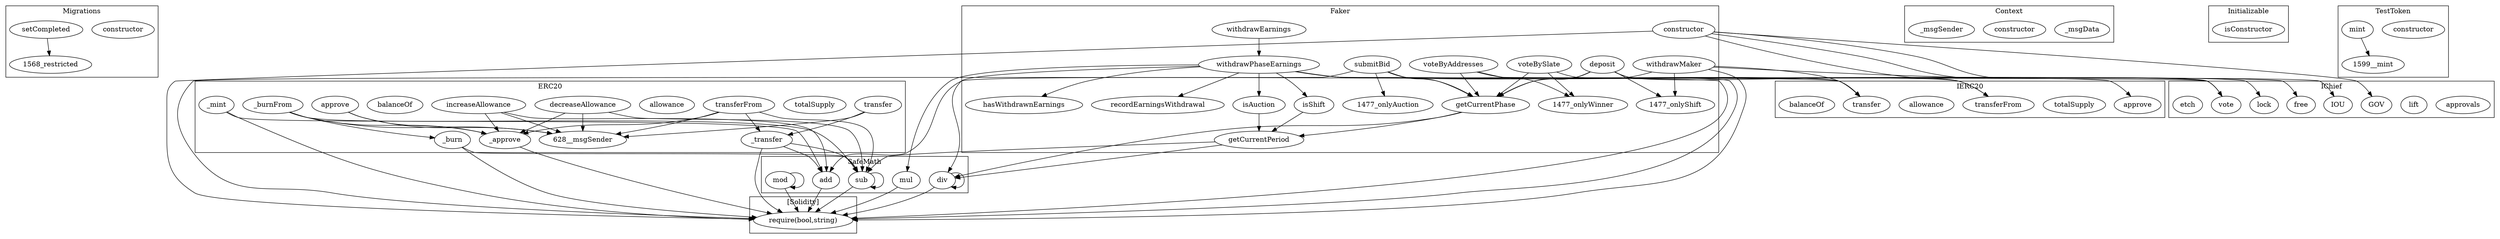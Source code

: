 strict digraph {
subgraph cluster_1568_Migrations {
label = "Migrations"
"1568_constructor" [label="constructor"]
"1568_setCompleted" [label="setCompleted"]
"1568_setCompleted" -> "1568_restricted"
}subgraph cluster_1477_Faker {
label = "Faker"
"1477_getCurrentPeriod" [label="getCurrentPeriod"]
"1477_submitBid" [label="submitBid"]
"1477_withdrawMaker" [label="withdrawMaker"]
"1477_deposit" [label="deposit"]
"1477_isAuction" [label="isAuction"]
"1477_hasWithdrawnEarnings" [label="hasWithdrawnEarnings"]
"1477_isShift" [label="isShift"]
"1477_voteByAddresses" [label="voteByAddresses"]
"1477_withdrawPhaseEarnings" [label="withdrawPhaseEarnings"]
"1477_recordEarningsWithdrawal" [label="recordEarningsWithdrawal"]
"1477_voteBySlate" [label="voteBySlate"]
"1477_getCurrentPhase" [label="getCurrentPhase"]
"1477_withdrawEarnings" [label="withdrawEarnings"]
"1477_constructor" [label="constructor"]
"1477_withdrawEarnings" -> "1477_withdrawPhaseEarnings"
"1477_withdrawMaker" -> "1477_getCurrentPhase"
"1477_isShift" -> "1477_getCurrentPeriod"
"1477_submitBid" -> "1477_getCurrentPhase"
"1477_withdrawPhaseEarnings" -> "1477_isAuction"
"1477_voteByAddresses" -> "1477_onlyWinner"
"1477_isAuction" -> "1477_getCurrentPeriod"
"1477_voteBySlate" -> "1477_onlyWinner"
"1477_withdrawMaker" -> "1477_onlyShift"
"1477_withdrawPhaseEarnings" -> "1477_recordEarningsWithdrawal"
"1477_deposit" -> "1477_getCurrentPhase"
"1477_submitBid" -> "1477_onlyAuction"
"1477_withdrawPhaseEarnings" -> "1477_isShift"
"1477_deposit" -> "1477_onlyShift"
"1477_withdrawPhaseEarnings" -> "1477_getCurrentPhase"
"1477_withdrawPhaseEarnings" -> "1477_hasWithdrawnEarnings"
"1477_voteByAddresses" -> "1477_getCurrentPhase"
"1477_getCurrentPhase" -> "1477_getCurrentPeriod"
"1477_voteBySlate" -> "1477_getCurrentPhase"
}subgraph cluster_628_ERC20 {
label = "ERC20"
"628__approve" [label="_approve"]
"628_transfer" [label="transfer"]
"628__burn" [label="_burn"]
"628_totalSupply" [label="totalSupply"]
"628_increaseAllowance" [label="increaseAllowance"]
"628_allowance" [label="allowance"]
"628__mint" [label="_mint"]
"628_approve" [label="approve"]
"628__transfer" [label="_transfer"]
"628_balanceOf" [label="balanceOf"]
"628_decreaseAllowance" [label="decreaseAllowance"]
"628_transferFrom" [label="transferFrom"]
"628__burnFrom" [label="_burnFrom"]
"628_increaseAllowance" -> "628__approve"
"628_transferFrom" -> "628__transfer"
"628_transfer" -> "628__msgSender"
"628_decreaseAllowance" -> "628__approve"
"628_approve" -> "628__approve"
"628__burnFrom" -> "628__burn"
"628__burnFrom" -> "628__msgSender"
"628_increaseAllowance" -> "628__msgSender"
"628_transferFrom" -> "628__approve"
"628_approve" -> "628__msgSender"
"628_transferFrom" -> "628__msgSender"
"628__burnFrom" -> "628__approve"
"628_decreaseAllowance" -> "628__msgSender"
"628_transfer" -> "628__transfer"
}subgraph cluster_216_SafeMath {
label = "SafeMath"
"216_sub" [label="sub"]
"216_mod" [label="mod"]
"216_div" [label="div"]
"216_add" [label="add"]
"216_mul" [label="mul"]
"216_div" -> "216_div"
"216_sub" -> "216_sub"
"216_mod" -> "216_mod"
}subgraph cluster_697_IERC20 {
label = "IERC20"
"697_approve" [label="approve"]
"697_totalSupply" [label="totalSupply"]
"697_transferFrom" [label="transferFrom"]
"697_allowance" [label="allowance"]
"697_transfer" [label="transfer"]
"697_balanceOf" [label="balanceOf"]
}subgraph cluster_1531_IChief {
label = "IChief"
"1531_approvals" [label="approvals"]
"1531_lift" [label="lift"]
"1531_IOU" [label="IOU"]
"1531_lock" [label="lock"]
"1531_vote" [label="vote"]
"1531_GOV" [label="GOV"]
"1531_free" [label="free"]
"1531_etch" [label="etch"]
}subgraph cluster_29_Context {
label = "Context"
"29__msgData" [label="_msgData"]
"29_constructor" [label="constructor"]
"29__msgSender" [label="_msgSender"]
}subgraph cluster_766_Initializable {
label = "Initializable"
"766_isConstructor" [label="isConstructor"]
}subgraph cluster_1599_TestToken {
label = "TestToken"
"1599_constructor" [label="constructor"]
"1599_mint" [label="mint"]
"1599_mint" -> "1599__mint"
}subgraph cluster_solidity {
label = "[Solidity]"
"require(bool,string)" 
"1477_deposit" -> "require(bool,string)"
"1477_withdrawPhaseEarnings" -> "require(bool,string)"
"216_sub" -> "require(bool,string)"
"216_div" -> "require(bool,string)"
"628__transfer" -> "require(bool,string)"
"216_mul" -> "require(bool,string)"
"628__mint" -> "require(bool,string)"
"216_add" -> "require(bool,string)"
"1477_withdrawMaker" -> "require(bool,string)"
"628__approve" -> "require(bool,string)"
"216_mod" -> "require(bool,string)"
"628__burn" -> "require(bool,string)"
"1477_submitBid" -> "require(bool,string)"
"1477_constructor" -> "require(bool,string)"
}"628__transfer" -> "216_add"
"1477_withdrawMaker" -> "697_transfer"
"628__mint" -> "216_add"
"628_increaseAllowance" -> "216_add"
"628__burn" -> "216_sub"
"1477_constructor" -> "1531_IOU"
"628_transferFrom" -> "216_sub"
"628__transfer" -> "216_sub"
"628__burnFrom" -> "216_sub"
"1477_withdrawMaker" -> "1531_free"
"1477_getCurrentPeriod" -> "216_sub"
"1477_submitBid" -> "697_transfer"
"1477_withdrawPhaseEarnings" -> "216_mul"
"1477_submitBid" -> "697_transferFrom"
"1477_withdrawPhaseEarnings" -> "697_transfer"
"1477_constructor" -> "1531_vote"
"1477_deposit" -> "697_transferFrom"
"1477_getCurrentPhase" -> "216_div"
"1477_getCurrentPeriod" -> "216_div"
"1477_constructor" -> "1531_GOV"
"628_decreaseAllowance" -> "216_sub"
"1477_constructor" -> "697_approve"
"1477_deposit" -> "1531_lock"
"1477_voteByAddresses" -> "1531_vote"
"1477_voteBySlate" -> "1531_vote"
"1477_withdrawPhaseEarnings" -> "216_div"
"1477_deposit" -> "216_add"
}
